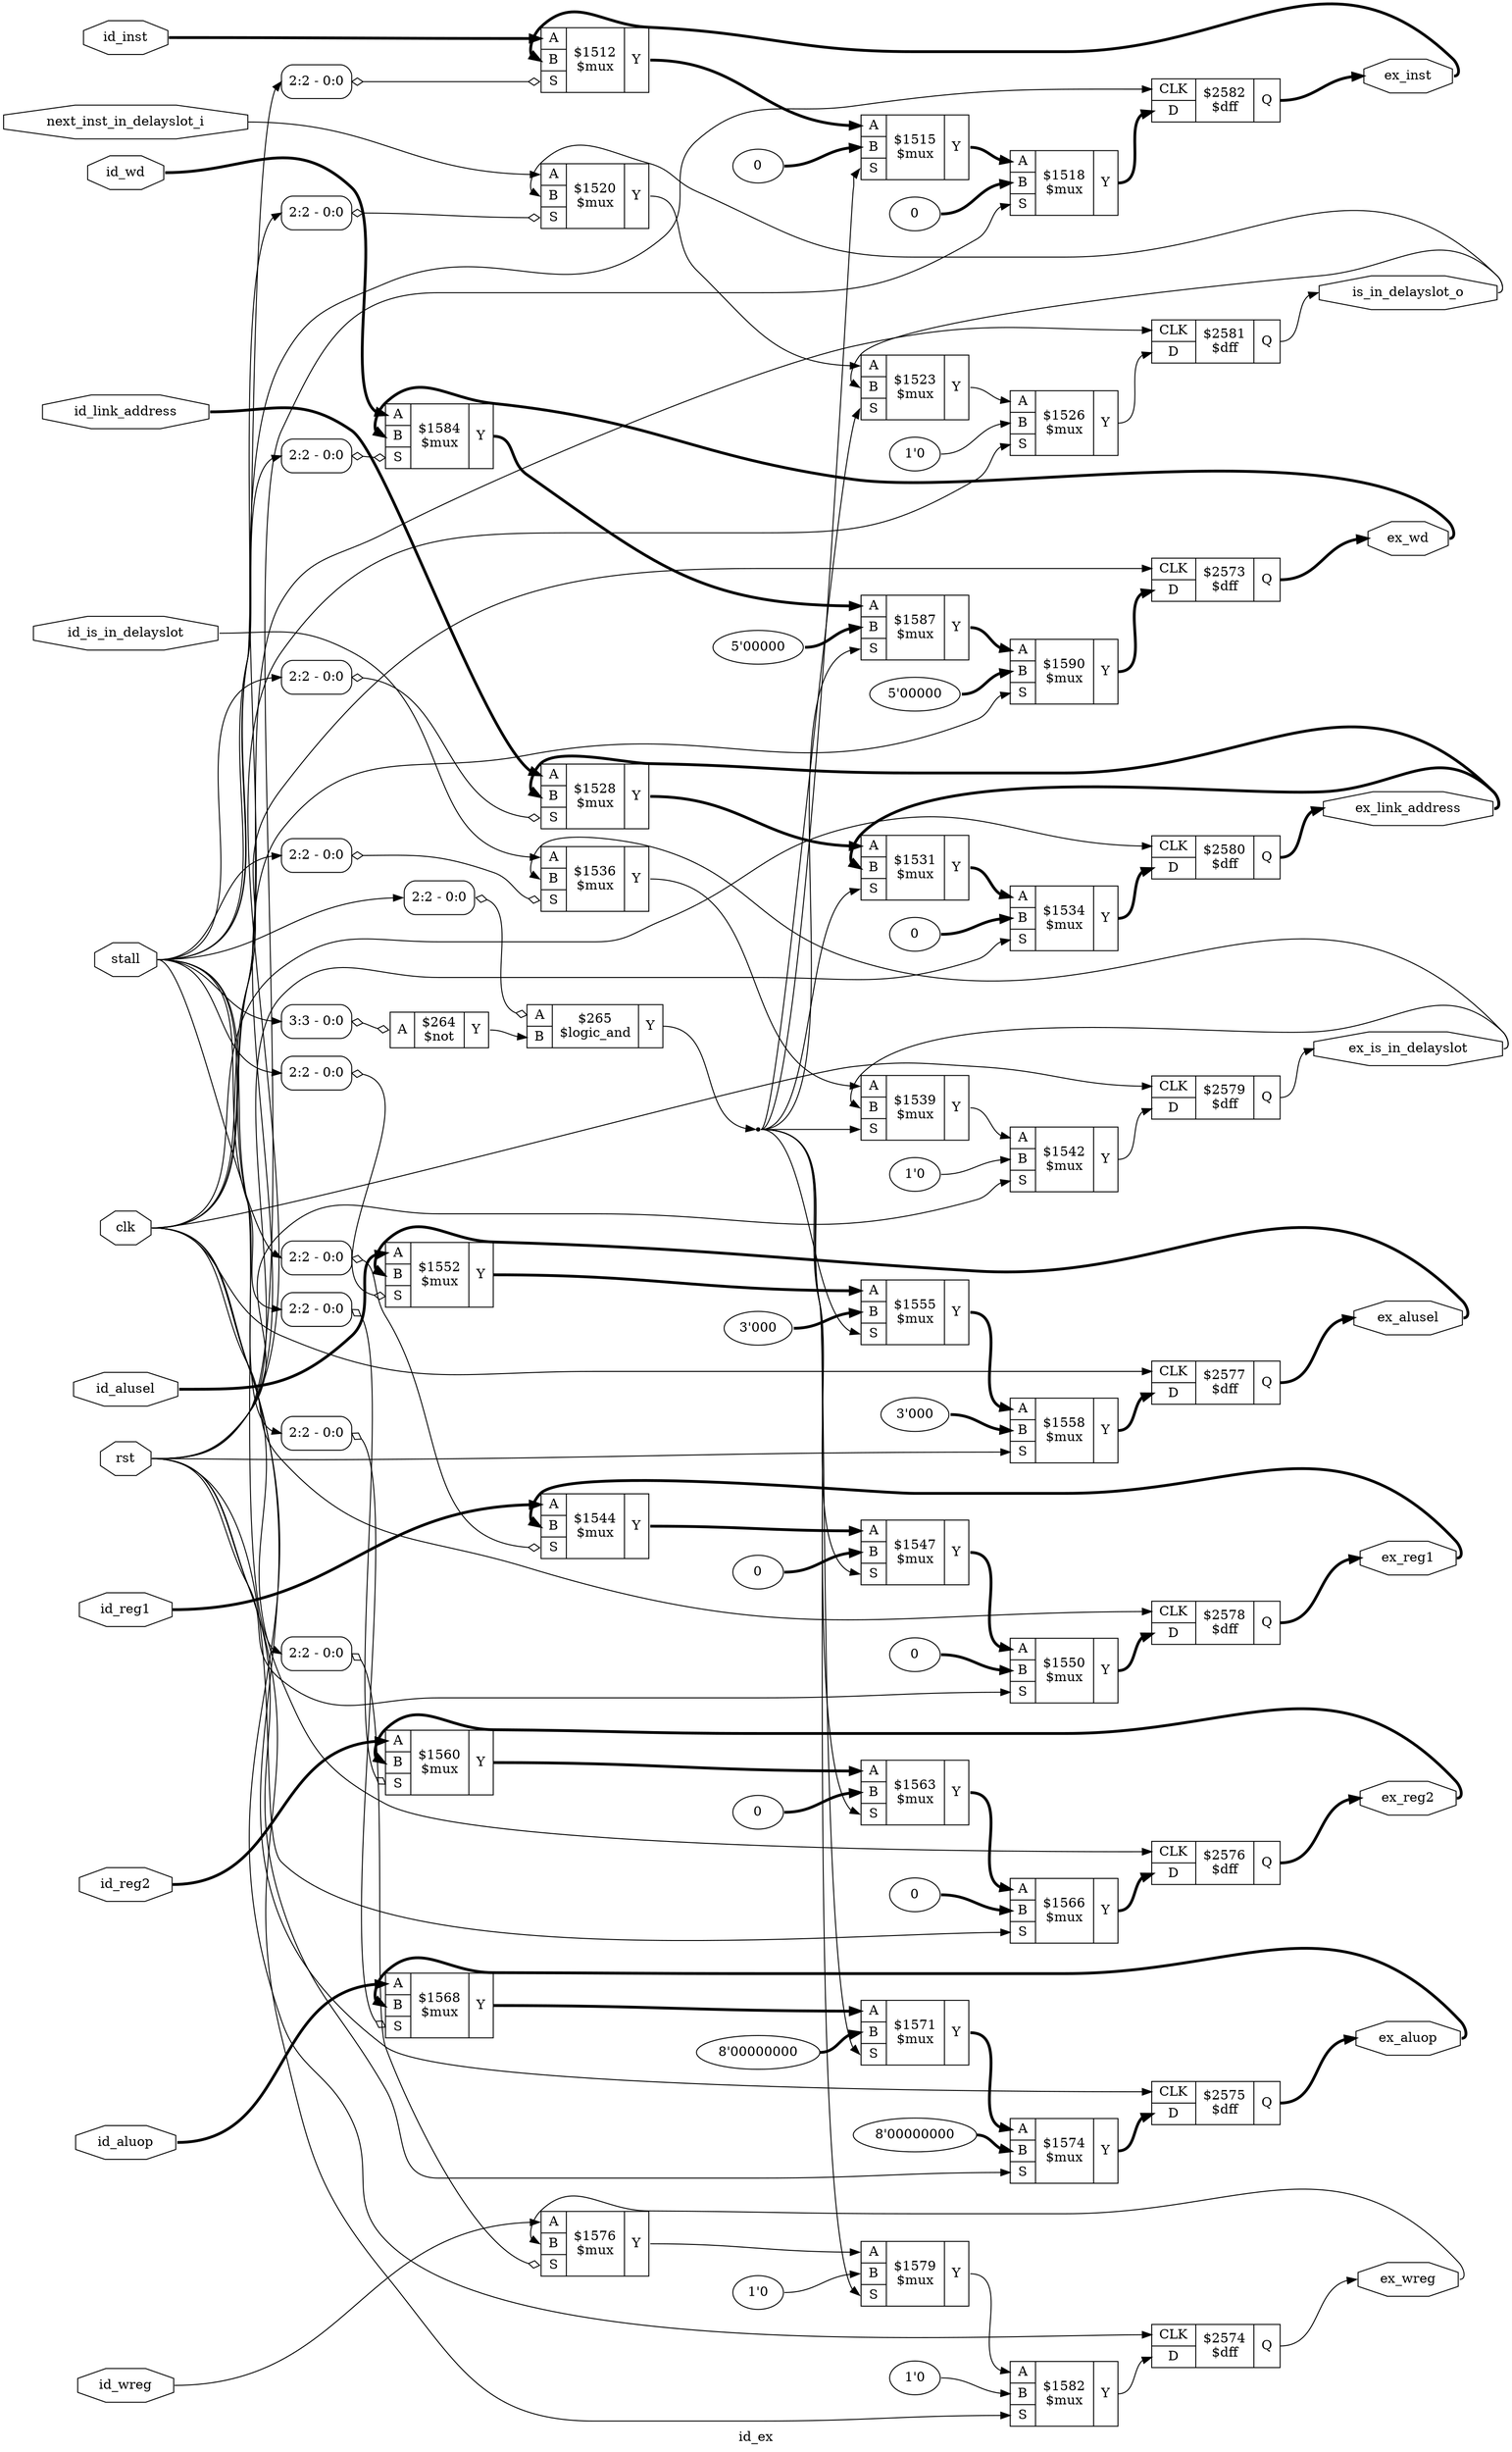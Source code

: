 digraph "id_ex" {
label="id_ex";
rankdir="LR";
remincross=true;
n33 [ shape=octagon, label="clk", color="black", fontcolor="black" ];
n34 [ shape=octagon, label="ex_aluop", color="black", fontcolor="black" ];
n35 [ shape=octagon, label="ex_alusel", color="black", fontcolor="black" ];
n36 [ shape=octagon, label="ex_inst", color="black", fontcolor="black" ];
n37 [ shape=octagon, label="ex_is_in_delayslot", color="black", fontcolor="black" ];
n38 [ shape=octagon, label="ex_link_address", color="black", fontcolor="black" ];
n39 [ shape=octagon, label="ex_reg1", color="black", fontcolor="black" ];
n40 [ shape=octagon, label="ex_reg2", color="black", fontcolor="black" ];
n41 [ shape=octagon, label="ex_wd", color="black", fontcolor="black" ];
n42 [ shape=octagon, label="ex_wreg", color="black", fontcolor="black" ];
n43 [ shape=octagon, label="id_aluop", color="black", fontcolor="black" ];
n44 [ shape=octagon, label="id_alusel", color="black", fontcolor="black" ];
n45 [ shape=octagon, label="id_inst", color="black", fontcolor="black" ];
n46 [ shape=octagon, label="id_is_in_delayslot", color="black", fontcolor="black" ];
n47 [ shape=octagon, label="id_link_address", color="black", fontcolor="black" ];
n48 [ shape=octagon, label="id_reg1", color="black", fontcolor="black" ];
n49 [ shape=octagon, label="id_reg2", color="black", fontcolor="black" ];
n50 [ shape=octagon, label="id_wd", color="black", fontcolor="black" ];
n51 [ shape=octagon, label="id_wreg", color="black", fontcolor="black" ];
n52 [ shape=octagon, label="is_in_delayslot_o", color="black", fontcolor="black" ];
n53 [ shape=octagon, label="next_inst_in_delayslot_i", color="black", fontcolor="black" ];
n54 [ shape=octagon, label="rst", color="black", fontcolor="black" ];
n55 [ shape=octagon, label="stall", color="black", fontcolor="black" ];
{ rank="source"; n33; n43; n44; n45; n46; n47; n48; n49; n50; n51; n53; n54; n55;}
{ rank="sink"; n34; n35; n36; n37; n38; n39; n40; n41; n42; n52;}
c58 [ shape=record, label="{{<p56> A}|$264\n$not|{<p57> Y}}" ];
x0 [ shape=record, style=rounded, label="<s0> 3:3 - 0:0 " ];
x0:e -> c58:p56:w [arrowhead=odiamond, arrowtail=odiamond, dir=both, color="black", label=""];
c60 [ shape=record, label="{{<p56> A|<p59> B}|$265\n$logic_and|{<p57> Y}}" ];
x1 [ shape=record, style=rounded, label="<s0> 2:2 - 0:0 " ];
x1:e -> c60:p56:w [arrowhead=odiamond, arrowtail=odiamond, dir=both, color="black", label=""];
c64 [ shape=record, label="{{<p61> CLK|<p62> D}|$2573\n$dff|{<p63> Q}}" ];
c65 [ shape=record, label="{{<p61> CLK|<p62> D}|$2574\n$dff|{<p63> Q}}" ];
c66 [ shape=record, label="{{<p61> CLK|<p62> D}|$2575\n$dff|{<p63> Q}}" ];
c67 [ shape=record, label="{{<p61> CLK|<p62> D}|$2576\n$dff|{<p63> Q}}" ];
c68 [ shape=record, label="{{<p61> CLK|<p62> D}|$2577\n$dff|{<p63> Q}}" ];
c69 [ shape=record, label="{{<p61> CLK|<p62> D}|$2578\n$dff|{<p63> Q}}" ];
c70 [ shape=record, label="{{<p61> CLK|<p62> D}|$2579\n$dff|{<p63> Q}}" ];
c71 [ shape=record, label="{{<p61> CLK|<p62> D}|$2580\n$dff|{<p63> Q}}" ];
c72 [ shape=record, label="{{<p61> CLK|<p62> D}|$2581\n$dff|{<p63> Q}}" ];
c73 [ shape=record, label="{{<p61> CLK|<p62> D}|$2582\n$dff|{<p63> Q}}" ];
c75 [ shape=record, label="{{<p56> A|<p59> B|<p74> S}|$1512\n$mux|{<p57> Y}}" ];
x2 [ shape=record, style=rounded, label="<s0> 2:2 - 0:0 " ];
x2:e -> c75:p74:w [arrowhead=odiamond, arrowtail=odiamond, dir=both, color="black", label=""];
v3 [ label="0" ];
c76 [ shape=record, label="{{<p56> A|<p59> B|<p74> S}|$1515\n$mux|{<p57> Y}}" ];
v4 [ label="0" ];
c77 [ shape=record, label="{{<p56> A|<p59> B|<p74> S}|$1518\n$mux|{<p57> Y}}" ];
c78 [ shape=record, label="{{<p56> A|<p59> B|<p74> S}|$1520\n$mux|{<p57> Y}}" ];
x5 [ shape=record, style=rounded, label="<s0> 2:2 - 0:0 " ];
x5:e -> c78:p74:w [arrowhead=odiamond, arrowtail=odiamond, dir=both, color="black", label=""];
c79 [ shape=record, label="{{<p56> A|<p59> B|<p74> S}|$1523\n$mux|{<p57> Y}}" ];
v6 [ label="1'0" ];
c80 [ shape=record, label="{{<p56> A|<p59> B|<p74> S}|$1526\n$mux|{<p57> Y}}" ];
c81 [ shape=record, label="{{<p56> A|<p59> B|<p74> S}|$1528\n$mux|{<p57> Y}}" ];
x7 [ shape=record, style=rounded, label="<s0> 2:2 - 0:0 " ];
x7:e -> c81:p74:w [arrowhead=odiamond, arrowtail=odiamond, dir=both, color="black", label=""];
c82 [ shape=record, label="{{<p56> A|<p59> B|<p74> S}|$1531\n$mux|{<p57> Y}}" ];
v8 [ label="0" ];
c83 [ shape=record, label="{{<p56> A|<p59> B|<p74> S}|$1534\n$mux|{<p57> Y}}" ];
c84 [ shape=record, label="{{<p56> A|<p59> B|<p74> S}|$1536\n$mux|{<p57> Y}}" ];
x9 [ shape=record, style=rounded, label="<s0> 2:2 - 0:0 " ];
x9:e -> c84:p74:w [arrowhead=odiamond, arrowtail=odiamond, dir=both, color="black", label=""];
c85 [ shape=record, label="{{<p56> A|<p59> B|<p74> S}|$1539\n$mux|{<p57> Y}}" ];
v10 [ label="1'0" ];
c86 [ shape=record, label="{{<p56> A|<p59> B|<p74> S}|$1542\n$mux|{<p57> Y}}" ];
c87 [ shape=record, label="{{<p56> A|<p59> B|<p74> S}|$1544\n$mux|{<p57> Y}}" ];
x11 [ shape=record, style=rounded, label="<s0> 2:2 - 0:0 " ];
x11:e -> c87:p74:w [arrowhead=odiamond, arrowtail=odiamond, dir=both, color="black", label=""];
v12 [ label="0" ];
c88 [ shape=record, label="{{<p56> A|<p59> B|<p74> S}|$1547\n$mux|{<p57> Y}}" ];
v13 [ label="0" ];
c89 [ shape=record, label="{{<p56> A|<p59> B|<p74> S}|$1550\n$mux|{<p57> Y}}" ];
c90 [ shape=record, label="{{<p56> A|<p59> B|<p74> S}|$1552\n$mux|{<p57> Y}}" ];
x14 [ shape=record, style=rounded, label="<s0> 2:2 - 0:0 " ];
x14:e -> c90:p74:w [arrowhead=odiamond, arrowtail=odiamond, dir=both, color="black", label=""];
v15 [ label="3'000" ];
c91 [ shape=record, label="{{<p56> A|<p59> B|<p74> S}|$1555\n$mux|{<p57> Y}}" ];
v16 [ label="3'000" ];
c92 [ shape=record, label="{{<p56> A|<p59> B|<p74> S}|$1558\n$mux|{<p57> Y}}" ];
c93 [ shape=record, label="{{<p56> A|<p59> B|<p74> S}|$1560\n$mux|{<p57> Y}}" ];
x17 [ shape=record, style=rounded, label="<s0> 2:2 - 0:0 " ];
x17:e -> c93:p74:w [arrowhead=odiamond, arrowtail=odiamond, dir=both, color="black", label=""];
v18 [ label="0" ];
c94 [ shape=record, label="{{<p56> A|<p59> B|<p74> S}|$1563\n$mux|{<p57> Y}}" ];
v19 [ label="0" ];
c95 [ shape=record, label="{{<p56> A|<p59> B|<p74> S}|$1566\n$mux|{<p57> Y}}" ];
c96 [ shape=record, label="{{<p56> A|<p59> B|<p74> S}|$1568\n$mux|{<p57> Y}}" ];
x20 [ shape=record, style=rounded, label="<s0> 2:2 - 0:0 " ];
x20:e -> c96:p74:w [arrowhead=odiamond, arrowtail=odiamond, dir=both, color="black", label=""];
v21 [ label="8'00000000" ];
c97 [ shape=record, label="{{<p56> A|<p59> B|<p74> S}|$1571\n$mux|{<p57> Y}}" ];
v22 [ label="8'00000000" ];
c98 [ shape=record, label="{{<p56> A|<p59> B|<p74> S}|$1574\n$mux|{<p57> Y}}" ];
c99 [ shape=record, label="{{<p56> A|<p59> B|<p74> S}|$1576\n$mux|{<p57> Y}}" ];
x23 [ shape=record, style=rounded, label="<s0> 2:2 - 0:0 " ];
x23:e -> c99:p74:w [arrowhead=odiamond, arrowtail=odiamond, dir=both, color="black", label=""];
v24 [ label="1'0" ];
c100 [ shape=record, label="{{<p56> A|<p59> B|<p74> S}|$1579\n$mux|{<p57> Y}}" ];
v25 [ label="1'0" ];
c101 [ shape=record, label="{{<p56> A|<p59> B|<p74> S}|$1582\n$mux|{<p57> Y}}" ];
c102 [ shape=record, label="{{<p56> A|<p59> B|<p74> S}|$1584\n$mux|{<p57> Y}}" ];
x26 [ shape=record, style=rounded, label="<s0> 2:2 - 0:0 " ];
x26:e -> c102:p74:w [arrowhead=odiamond, arrowtail=odiamond, dir=both, color="black", label=""];
v27 [ label="5'00000" ];
c103 [ shape=record, label="{{<p56> A|<p59> B|<p74> S}|$1587\n$mux|{<p57> Y}}" ];
v28 [ label="5'00000" ];
c104 [ shape=record, label="{{<p56> A|<p59> B|<p74> S}|$1590\n$mux|{<p57> Y}}" ];
c98:p57:e -> c66:p62:w [color="black", style="setlinewidth(3)", label=""];
c80:p57:e -> c72:p62:w [color="black", label=""];
c58:p57:e -> c60:p59:w [color="black", label=""];
n12 [ shape=point ];
c60:p57:e -> n12:w [color="black", label=""];
n12:e -> c100:p74:w [color="black", label=""];
n12:e -> c103:p74:w [color="black", label=""];
n12:e -> c76:p74:w [color="black", label=""];
n12:e -> c79:p74:w [color="black", label=""];
n12:e -> c82:p74:w [color="black", label=""];
n12:e -> c85:p74:w [color="black", label=""];
n12:e -> c88:p74:w [color="black", label=""];
n12:e -> c91:p74:w [color="black", label=""];
n12:e -> c94:p74:w [color="black", label=""];
n12:e -> c97:p74:w [color="black", label=""];
c75:p57:e -> c76:p56:w [color="black", style="setlinewidth(3)", label=""];
c76:p57:e -> c77:p56:w [color="black", style="setlinewidth(3)", label=""];
c78:p57:e -> c79:p56:w [color="black", label=""];
c79:p57:e -> c80:p56:w [color="black", label=""];
c81:p57:e -> c82:p56:w [color="black", style="setlinewidth(3)", label=""];
c82:p57:e -> c83:p56:w [color="black", style="setlinewidth(3)", label=""];
c84:p57:e -> c85:p56:w [color="black", label=""];
c92:p57:e -> c68:p62:w [color="black", style="setlinewidth(3)", label=""];
c85:p57:e -> c86:p56:w [color="black", label=""];
c87:p57:e -> c88:p56:w [color="black", style="setlinewidth(3)", label=""];
c88:p57:e -> c89:p56:w [color="black", style="setlinewidth(3)", label=""];
c90:p57:e -> c91:p56:w [color="black", style="setlinewidth(3)", label=""];
c91:p57:e -> c92:p56:w [color="black", style="setlinewidth(3)", label=""];
c93:p57:e -> c94:p56:w [color="black", style="setlinewidth(3)", label=""];
c94:p57:e -> c95:p56:w [color="black", style="setlinewidth(3)", label=""];
c96:p57:e -> c97:p56:w [color="black", style="setlinewidth(3)", label=""];
c97:p57:e -> c98:p56:w [color="black", style="setlinewidth(3)", label=""];
c99:p57:e -> c100:p56:w [color="black", label=""];
c77:p57:e -> c73:p62:w [color="black", style="setlinewidth(3)", label=""];
c100:p57:e -> c101:p56:w [color="black", label=""];
c102:p57:e -> c103:p56:w [color="black", style="setlinewidth(3)", label=""];
c103:p57:e -> c104:p56:w [color="black", style="setlinewidth(3)", label=""];
n33:e -> c64:p61:w [color="black", label=""];
n33:e -> c65:p61:w [color="black", label=""];
n33:e -> c66:p61:w [color="black", label=""];
n33:e -> c67:p61:w [color="black", label=""];
n33:e -> c68:p61:w [color="black", label=""];
n33:e -> c69:p61:w [color="black", label=""];
n33:e -> c70:p61:w [color="black", label=""];
n33:e -> c71:p61:w [color="black", label=""];
n33:e -> c72:p61:w [color="black", label=""];
n33:e -> c73:p61:w [color="black", label=""];
c66:p63:e -> n34:w [color="black", style="setlinewidth(3)", label=""];
n34:e -> c96:p59:w [color="black", style="setlinewidth(3)", label=""];
c68:p63:e -> n35:w [color="black", style="setlinewidth(3)", label=""];
n35:e -> c90:p59:w [color="black", style="setlinewidth(3)", label=""];
c73:p63:e -> n36:w [color="black", style="setlinewidth(3)", label=""];
n36:e -> c75:p59:w [color="black", style="setlinewidth(3)", label=""];
c70:p63:e -> n37:w [color="black", label=""];
n37:e -> c84:p59:w [color="black", label=""];
n37:e -> c85:p59:w [color="black", label=""];
c71:p63:e -> n38:w [color="black", style="setlinewidth(3)", label=""];
n38:e -> c81:p59:w [color="black", style="setlinewidth(3)", label=""];
n38:e -> c82:p59:w [color="black", style="setlinewidth(3)", label=""];
c69:p63:e -> n39:w [color="black", style="setlinewidth(3)", label=""];
n39:e -> c87:p59:w [color="black", style="setlinewidth(3)", label=""];
c86:p57:e -> c70:p62:w [color="black", label=""];
c67:p63:e -> n40:w [color="black", style="setlinewidth(3)", label=""];
n40:e -> c93:p59:w [color="black", style="setlinewidth(3)", label=""];
c64:p63:e -> n41:w [color="black", style="setlinewidth(3)", label=""];
n41:e -> c102:p59:w [color="black", style="setlinewidth(3)", label=""];
c65:p63:e -> n42:w [color="black", label=""];
n42:e -> c99:p59:w [color="black", label=""];
n43:e -> c96:p56:w [color="black", style="setlinewidth(3)", label=""];
n44:e -> c90:p56:w [color="black", style="setlinewidth(3)", label=""];
n45:e -> c75:p56:w [color="black", style="setlinewidth(3)", label=""];
n46:e -> c84:p56:w [color="black", label=""];
n47:e -> c81:p56:w [color="black", style="setlinewidth(3)", label=""];
n48:e -> c87:p56:w [color="black", style="setlinewidth(3)", label=""];
n49:e -> c93:p56:w [color="black", style="setlinewidth(3)", label=""];
c83:p57:e -> c71:p62:w [color="black", style="setlinewidth(3)", label=""];
n50:e -> c102:p56:w [color="black", style="setlinewidth(3)", label=""];
n51:e -> c99:p56:w [color="black", label=""];
c72:p63:e -> n52:w [color="black", label=""];
n52:e -> c78:p59:w [color="black", label=""];
n52:e -> c79:p59:w [color="black", label=""];
n53:e -> c78:p56:w [color="black", label=""];
n54:e -> c101:p74:w [color="black", label=""];
n54:e -> c104:p74:w [color="black", label=""];
n54:e -> c77:p74:w [color="black", label=""];
n54:e -> c80:p74:w [color="black", label=""];
n54:e -> c83:p74:w [color="black", label=""];
n54:e -> c86:p74:w [color="black", label=""];
n54:e -> c89:p74:w [color="black", label=""];
n54:e -> c92:p74:w [color="black", label=""];
n54:e -> c95:p74:w [color="black", label=""];
n54:e -> c98:p74:w [color="black", label=""];
n55:e -> x0:s0:w [color="black", label=""];
n55:e -> x11:s0:w [color="black", label=""];
n55:e -> x14:s0:w [color="black", label=""];
n55:e -> x17:s0:w [color="black", label=""];
n55:e -> x1:s0:w [color="black", label=""];
n55:e -> x20:s0:w [color="black", label=""];
n55:e -> x23:s0:w [color="black", label=""];
n55:e -> x26:s0:w [color="black", label=""];
n55:e -> x2:s0:w [color="black", label=""];
n55:e -> x5:s0:w [color="black", label=""];
n55:e -> x7:s0:w [color="black", label=""];
n55:e -> x9:s0:w [color="black", label=""];
c89:p57:e -> c69:p62:w [color="black", style="setlinewidth(3)", label=""];
c95:p57:e -> c67:p62:w [color="black", style="setlinewidth(3)", label=""];
c104:p57:e -> c64:p62:w [color="black", style="setlinewidth(3)", label=""];
c101:p57:e -> c65:p62:w [color="black", label=""];
v10:e -> c86:p59:w [color="black", label=""];
v12:e -> c88:p59:w [color="black", style="setlinewidth(3)", label=""];
v13:e -> c89:p59:w [color="black", style="setlinewidth(3)", label=""];
v15:e -> c91:p59:w [color="black", style="setlinewidth(3)", label=""];
v16:e -> c92:p59:w [color="black", style="setlinewidth(3)", label=""];
v18:e -> c94:p59:w [color="black", style="setlinewidth(3)", label=""];
v19:e -> c95:p59:w [color="black", style="setlinewidth(3)", label=""];
v21:e -> c97:p59:w [color="black", style="setlinewidth(3)", label=""];
v22:e -> c98:p59:w [color="black", style="setlinewidth(3)", label=""];
v24:e -> c100:p59:w [color="black", label=""];
v25:e -> c101:p59:w [color="black", label=""];
v27:e -> c103:p59:w [color="black", style="setlinewidth(3)", label=""];
v28:e -> c104:p59:w [color="black", style="setlinewidth(3)", label=""];
v3:e -> c76:p59:w [color="black", style="setlinewidth(3)", label=""];
v4:e -> c77:p59:w [color="black", style="setlinewidth(3)", label=""];
v6:e -> c80:p59:w [color="black", label=""];
v8:e -> c83:p59:w [color="black", style="setlinewidth(3)", label=""];
}